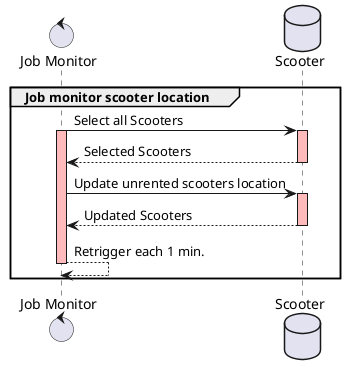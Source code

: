 @startuml

control "Job Monitor"
database "Scooter"

group Job monitor scooter location

'check scooter
"Job Monitor" -> "Scooter": Select all Scooters

activate "Job Monitor" #FFBBBB

activate "Scooter" #FFBBBB

"Scooter" --> "Job Monitor": Selected Scooters

deactivate "Scooter"


'update scooter
"Job Monitor" -> "Scooter": Update unrented scooters location

activate "Scooter" #FFBBBB

"Scooter" --> "Job Monitor": Updated Scooters

deactivate "Scooter"


"Job Monitor" --> "Job Monitor": Retrigger each 1 min.

deactivate "Job Monitor"

end

@enduml